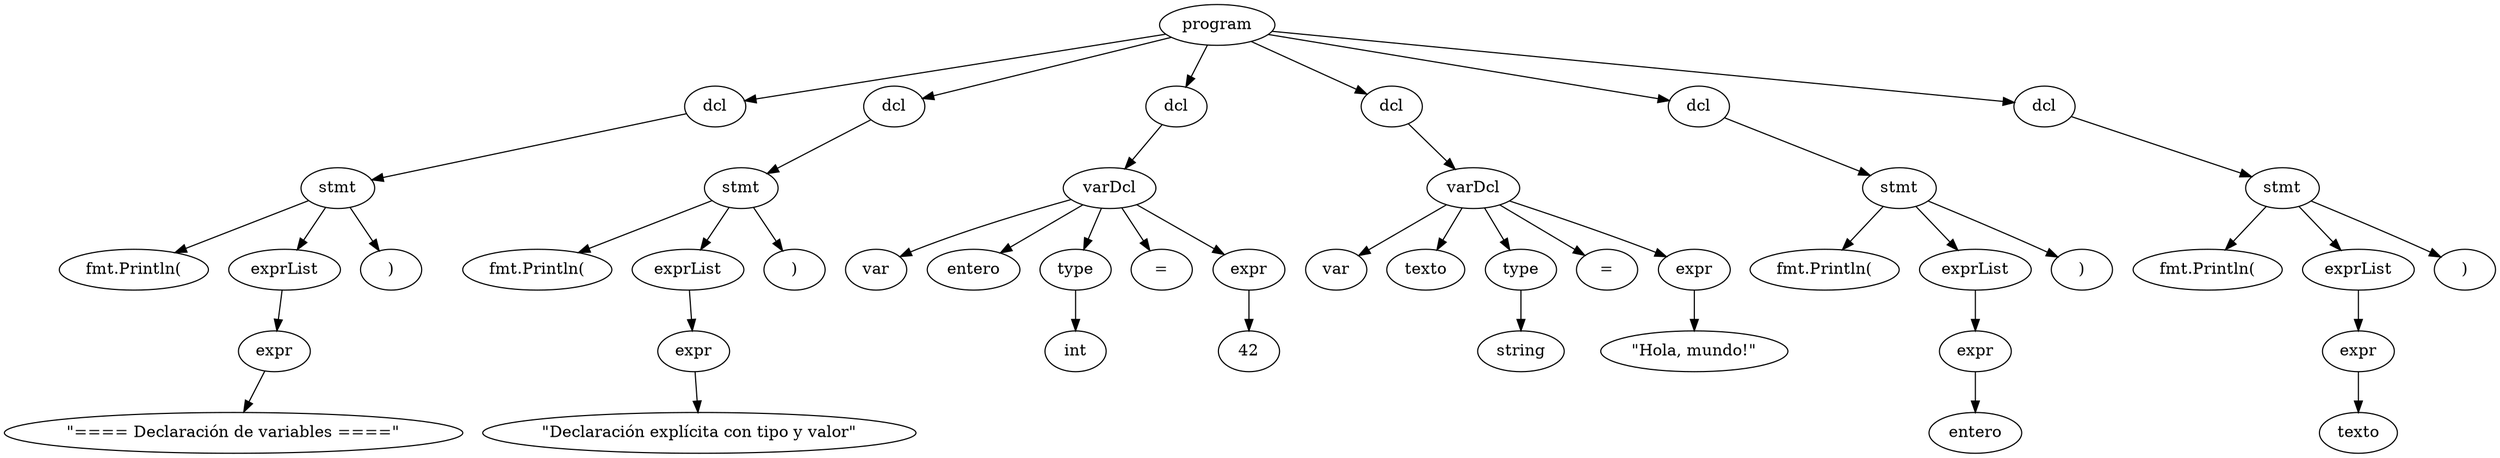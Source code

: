 digraph G {
  node0 [label="program"];
  node1 [label="dcl"];
  node0 -> node1;
  node2 [label="stmt"];
  node1 -> node2;
  node3 [label="fmt.Println("];
  node2 -> node3;
  node4 [label="exprList"];
  node2 -> node4;
  node5 [label="expr"];
  node4 -> node5;
  node6 [label="\"==== Declaración de variables ====\""];
  node5 -> node6;
  node7 [label=")"];
  node2 -> node7;
  node8 [label="dcl"];
  node0 -> node8;
  node9 [label="stmt"];
  node8 -> node9;
  node10 [label="fmt.Println("];
  node9 -> node10;
  node11 [label="exprList"];
  node9 -> node11;
  node12 [label="expr"];
  node11 -> node12;
  node13 [label="\"Declaración explícita con tipo y valor\""];
  node12 -> node13;
  node14 [label=")"];
  node9 -> node14;
  node15 [label="dcl"];
  node0 -> node15;
  node16 [label="varDcl"];
  node15 -> node16;
  node17 [label="var"];
  node16 -> node17;
  node18 [label="entero"];
  node16 -> node18;
  node19 [label="type"];
  node16 -> node19;
  node20 [label="int"];
  node19 -> node20;
  node21 [label="="];
  node16 -> node21;
  node22 [label="expr"];
  node16 -> node22;
  node23 [label="42"];
  node22 -> node23;
  node24 [label="dcl"];
  node0 -> node24;
  node25 [label="varDcl"];
  node24 -> node25;
  node26 [label="var"];
  node25 -> node26;
  node27 [label="texto"];
  node25 -> node27;
  node28 [label="type"];
  node25 -> node28;
  node29 [label="string"];
  node28 -> node29;
  node30 [label="="];
  node25 -> node30;
  node31 [label="expr"];
  node25 -> node31;
  node32 [label="\"Hola, mundo!\""];
  node31 -> node32;
  node33 [label="dcl"];
  node0 -> node33;
  node34 [label="stmt"];
  node33 -> node34;
  node35 [label="fmt.Println("];
  node34 -> node35;
  node36 [label="exprList"];
  node34 -> node36;
  node37 [label="expr"];
  node36 -> node37;
  node38 [label="entero"];
  node37 -> node38;
  node39 [label=")"];
  node34 -> node39;
  node40 [label="dcl"];
  node0 -> node40;
  node41 [label="stmt"];
  node40 -> node41;
  node42 [label="fmt.Println("];
  node41 -> node42;
  node43 [label="exprList"];
  node41 -> node43;
  node44 [label="expr"];
  node43 -> node44;
  node45 [label="texto"];
  node44 -> node45;
  node46 [label=")"];
  node41 -> node46;
}